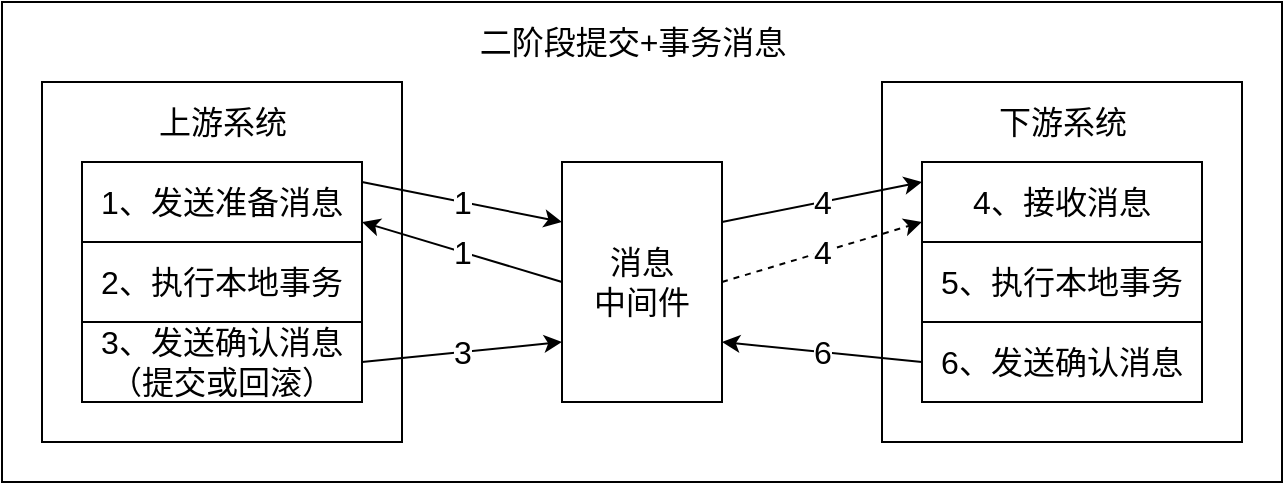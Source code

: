 <mxfile version="17.4.2" type="device"><diagram id="iGVEBzMoGb5YmCRA6c9K" name="第 1 页"><mxGraphModel dx="750" dy="550" grid="1" gridSize="10" guides="1" tooltips="1" connect="1" arrows="0" fold="1" page="1" pageScale="1" pageWidth="827" pageHeight="1169" math="0" shadow="0"><root><mxCell id="0"/><mxCell id="1" parent="0"/><mxCell id="JITtTi5C_UnSIHYF2lzU-50" value="" style="group" vertex="1" connectable="0" parent="1"><mxGeometry x="80" y="80" width="640" height="240" as="geometry"/></mxCell><mxCell id="JITtTi5C_UnSIHYF2lzU-46" value="" style="rounded=0;whiteSpace=wrap;html=1;fillColor=none;fontSize=16;container=0;" vertex="1" parent="JITtTi5C_UnSIHYF2lzU-50"><mxGeometry width="640" height="240" as="geometry"/></mxCell><mxCell id="JITtTi5C_UnSIHYF2lzU-24" value="" style="rounded=0;whiteSpace=wrap;html=1;fillColor=none;fontSize=16;container=0;" vertex="1" parent="JITtTi5C_UnSIHYF2lzU-50"><mxGeometry x="440" y="40" width="180" height="180" as="geometry"/></mxCell><mxCell id="JITtTi5C_UnSIHYF2lzU-48" style="edgeStyle=orthogonalEdgeStyle;rounded=0;orthogonalLoop=1;jettySize=auto;html=1;exitX=1;exitY=0.25;exitDx=0;exitDy=0;fontSize=16;strokeColor=default;" edge="1" parent="JITtTi5C_UnSIHYF2lzU-50" source="JITtTi5C_UnSIHYF2lzU-2"><mxGeometry relative="1" as="geometry"><mxPoint x="200.345" y="85.172" as="targetPoint"/></mxGeometry></mxCell><mxCell id="JITtTi5C_UnSIHYF2lzU-2" value="" style="rounded=0;whiteSpace=wrap;html=1;fillColor=none;fontSize=16;container=0;" vertex="1" parent="JITtTi5C_UnSIHYF2lzU-50"><mxGeometry x="20" y="40" width="180" height="180" as="geometry"/></mxCell><mxCell id="JITtTi5C_UnSIHYF2lzU-3" value="4、接收消息" style="whiteSpace=wrap;html=1;fillColor=none;fontSize=16;container=0;" vertex="1" parent="JITtTi5C_UnSIHYF2lzU-50"><mxGeometry x="460" y="80" width="140" height="40" as="geometry"/></mxCell><mxCell id="JITtTi5C_UnSIHYF2lzU-4" value="消息&lt;br&gt;中间件" style="rounded=0;whiteSpace=wrap;html=1;fillColor=none;fontSize=16;container=0;" vertex="1" parent="JITtTi5C_UnSIHYF2lzU-50"><mxGeometry x="280" y="80" width="80" height="120" as="geometry"/></mxCell><mxCell id="JITtTi5C_UnSIHYF2lzU-5" value="1、发送准备消息" style="rounded=0;whiteSpace=wrap;html=1;fillColor=none;fontSize=16;container=0;" vertex="1" parent="JITtTi5C_UnSIHYF2lzU-50"><mxGeometry x="40" y="80" width="140" height="40" as="geometry"/></mxCell><mxCell id="JITtTi5C_UnSIHYF2lzU-6" value="2、执行本地事务" style="rounded=0;whiteSpace=wrap;html=1;fillColor=none;fontSize=16;container=0;" vertex="1" parent="JITtTi5C_UnSIHYF2lzU-50"><mxGeometry x="40" y="120" width="140" height="40" as="geometry"/></mxCell><mxCell id="JITtTi5C_UnSIHYF2lzU-7" value="3、发送确认消息&lt;br style=&quot;font-size: 16px;&quot;&gt;（提交或回滚）" style="rounded=0;whiteSpace=wrap;html=1;fillColor=none;fontSize=16;container=0;" vertex="1" parent="JITtTi5C_UnSIHYF2lzU-50"><mxGeometry x="40" y="160" width="140" height="40" as="geometry"/></mxCell><mxCell id="JITtTi5C_UnSIHYF2lzU-8" value="&lt;span style=&quot;font-size: 16px;&quot;&gt;上游系统&lt;/span&gt;" style="text;html=1;align=center;verticalAlign=middle;resizable=0;points=[];autosize=1;strokeColor=none;fillColor=none;fontSize=16;container=0;" vertex="1" parent="JITtTi5C_UnSIHYF2lzU-50"><mxGeometry x="70" y="50" width="80" height="20" as="geometry"/></mxCell><mxCell id="JITtTi5C_UnSIHYF2lzU-9" value="&lt;span style=&quot;font-size: 16px;&quot;&gt;下游系统&lt;/span&gt;" style="text;html=1;align=center;verticalAlign=middle;resizable=0;points=[];autosize=1;strokeColor=none;fillColor=none;fontSize=16;container=0;" vertex="1" parent="JITtTi5C_UnSIHYF2lzU-50"><mxGeometry x="490" y="50" width="80" height="20" as="geometry"/></mxCell><mxCell id="JITtTi5C_UnSIHYF2lzU-10" value="" style="endArrow=classic;html=1;rounded=0;entryX=0;entryY=0.25;entryDx=0;entryDy=0;exitX=1;exitY=0.25;exitDx=0;exitDy=0;fontSize=16;" edge="1" parent="JITtTi5C_UnSIHYF2lzU-50" source="JITtTi5C_UnSIHYF2lzU-5" target="JITtTi5C_UnSIHYF2lzU-4"><mxGeometry width="50" height="50" relative="1" as="geometry"><mxPoint x="250" y="220" as="sourcePoint"/><mxPoint x="300" y="80" as="targetPoint"/></mxGeometry></mxCell><mxCell id="JITtTi5C_UnSIHYF2lzU-20" value="1" style="edgeLabel;html=1;align=center;verticalAlign=middle;resizable=0;points=[];fontSize=16;container=0;" vertex="1" connectable="0" parent="JITtTi5C_UnSIHYF2lzU-10"><mxGeometry relative="1" as="geometry"><mxPoint as="offset"/></mxGeometry></mxCell><mxCell id="JITtTi5C_UnSIHYF2lzU-11" value="" style="endArrow=classic;html=1;rounded=0;exitX=0;exitY=0.5;exitDx=0;exitDy=0;entryX=1;entryY=0.75;entryDx=0;entryDy=0;fontSize=16;" edge="1" parent="JITtTi5C_UnSIHYF2lzU-50" source="JITtTi5C_UnSIHYF2lzU-4" target="JITtTi5C_UnSIHYF2lzU-5"><mxGeometry x="-0.167" y="-10" width="50" height="50" relative="1" as="geometry"><mxPoint x="300" y="120" as="sourcePoint"/><mxPoint x="140" y="170" as="targetPoint"/><mxPoint as="offset"/></mxGeometry></mxCell><mxCell id="JITtTi5C_UnSIHYF2lzU-19" value="1" style="edgeLabel;html=1;align=center;verticalAlign=middle;resizable=0;points=[];fontSize=16;container=0;" vertex="1" connectable="0" parent="JITtTi5C_UnSIHYF2lzU-11"><mxGeometry relative="1" as="geometry"><mxPoint as="offset"/></mxGeometry></mxCell><mxCell id="JITtTi5C_UnSIHYF2lzU-12" value="" style="endArrow=classic;html=1;rounded=0;entryX=0;entryY=0.75;entryDx=0;entryDy=0;exitX=1;exitY=0.5;exitDx=0;exitDy=0;fontSize=16;" edge="1" parent="JITtTi5C_UnSIHYF2lzU-50" source="JITtTi5C_UnSIHYF2lzU-7" target="JITtTi5C_UnSIHYF2lzU-4"><mxGeometry width="50" height="50" relative="1" as="geometry"><mxPoint x="290" y="147.5" as="sourcePoint"/><mxPoint x="240" y="190" as="targetPoint"/></mxGeometry></mxCell><mxCell id="JITtTi5C_UnSIHYF2lzU-21" value="3" style="edgeLabel;html=1;align=center;verticalAlign=middle;resizable=0;points=[];fontSize=16;container=0;" vertex="1" connectable="0" parent="JITtTi5C_UnSIHYF2lzU-12"><mxGeometry relative="1" as="geometry"><mxPoint as="offset"/></mxGeometry></mxCell><mxCell id="JITtTi5C_UnSIHYF2lzU-22" value="5、执行本地事务" style="rounded=0;whiteSpace=wrap;html=1;fillColor=none;fontSize=16;container=0;" vertex="1" parent="JITtTi5C_UnSIHYF2lzU-50"><mxGeometry x="460" y="120" width="140" height="40" as="geometry"/></mxCell><mxCell id="JITtTi5C_UnSIHYF2lzU-23" value="6、发送确认消息" style="rounded=0;whiteSpace=wrap;html=1;fillColor=none;fontSize=16;container=0;" vertex="1" parent="JITtTi5C_UnSIHYF2lzU-50"><mxGeometry x="460" y="160" width="140" height="40" as="geometry"/></mxCell><mxCell id="JITtTi5C_UnSIHYF2lzU-25" value="" style="endArrow=classic;html=1;rounded=0;entryX=0;entryY=0.25;entryDx=0;entryDy=0;exitX=1;exitY=0.25;exitDx=0;exitDy=0;fontSize=16;" edge="1" parent="JITtTi5C_UnSIHYF2lzU-50" source="JITtTi5C_UnSIHYF2lzU-4" target="JITtTi5C_UnSIHYF2lzU-3"><mxGeometry width="50" height="50" relative="1" as="geometry"><mxPoint x="420" y="130" as="sourcePoint"/><mxPoint x="290" y="140" as="targetPoint"/></mxGeometry></mxCell><mxCell id="JITtTi5C_UnSIHYF2lzU-26" value="4" style="edgeLabel;html=1;align=center;verticalAlign=middle;resizable=0;points=[];fontSize=16;container=0;" vertex="1" connectable="0" parent="JITtTi5C_UnSIHYF2lzU-25"><mxGeometry relative="1" as="geometry"><mxPoint as="offset"/></mxGeometry></mxCell><mxCell id="JITtTi5C_UnSIHYF2lzU-27" value="" style="endArrow=classic;html=1;rounded=0;dashed=1;exitX=1;exitY=0.5;exitDx=0;exitDy=0;fontSize=16;" edge="1" parent="JITtTi5C_UnSIHYF2lzU-50" source="JITtTi5C_UnSIHYF2lzU-4"><mxGeometry width="50" height="50" relative="1" as="geometry"><mxPoint x="380" y="180" as="sourcePoint"/><mxPoint x="460" y="110" as="targetPoint"/></mxGeometry></mxCell><mxCell id="JITtTi5C_UnSIHYF2lzU-28" value="4" style="edgeLabel;html=1;align=center;verticalAlign=middle;resizable=0;points=[];fontSize=16;container=0;" vertex="1" connectable="0" parent="JITtTi5C_UnSIHYF2lzU-27"><mxGeometry relative="1" as="geometry"><mxPoint as="offset"/></mxGeometry></mxCell><mxCell id="JITtTi5C_UnSIHYF2lzU-39" value="" style="endArrow=classic;html=1;rounded=0;entryX=1;entryY=0.75;entryDx=0;entryDy=0;exitX=0;exitY=0.5;exitDx=0;exitDy=0;strokeColor=default;fontSize=16;" edge="1" parent="JITtTi5C_UnSIHYF2lzU-50" source="JITtTi5C_UnSIHYF2lzU-23" target="JITtTi5C_UnSIHYF2lzU-4"><mxGeometry width="50" height="50" relative="1" as="geometry"><mxPoint x="530" y="190" as="sourcePoint"/><mxPoint x="410" y="190" as="targetPoint"/></mxGeometry></mxCell><mxCell id="JITtTi5C_UnSIHYF2lzU-40" value="6" style="edgeLabel;html=1;align=center;verticalAlign=middle;resizable=0;points=[];fontSize=16;container=0;" vertex="1" connectable="0" parent="JITtTi5C_UnSIHYF2lzU-39"><mxGeometry relative="1" as="geometry"><mxPoint as="offset"/></mxGeometry></mxCell><mxCell id="JITtTi5C_UnSIHYF2lzU-47" value="二阶段提交+事务消息" style="text;html=1;align=center;verticalAlign=middle;resizable=0;points=[];autosize=1;strokeColor=none;fillColor=none;fontSize=16;container=0;" vertex="1" parent="JITtTi5C_UnSIHYF2lzU-50"><mxGeometry x="230" y="10" width="170" height="20" as="geometry"/></mxCell></root></mxGraphModel></diagram></mxfile>
